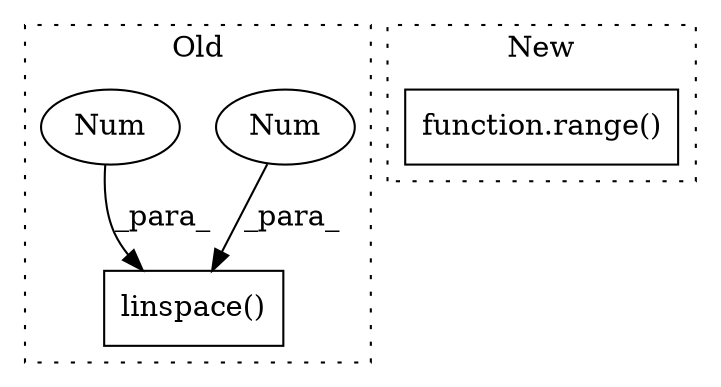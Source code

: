 digraph G {
subgraph cluster0 {
1 [label="linspace()" a="75" s="962,1007" l="12,1" shape="box"];
3 [label="Num" a="76" s="977" l="2" shape="ellipse"];
4 [label="Num" a="76" s="974" l="1" shape="ellipse"];
label = "Old";
style="dotted";
}
subgraph cluster1 {
2 [label="function.range()" a="75" s="1519,1530" l="6,1" shape="box"];
label = "New";
style="dotted";
}
3 -> 1 [label="_para_"];
4 -> 1 [label="_para_"];
}